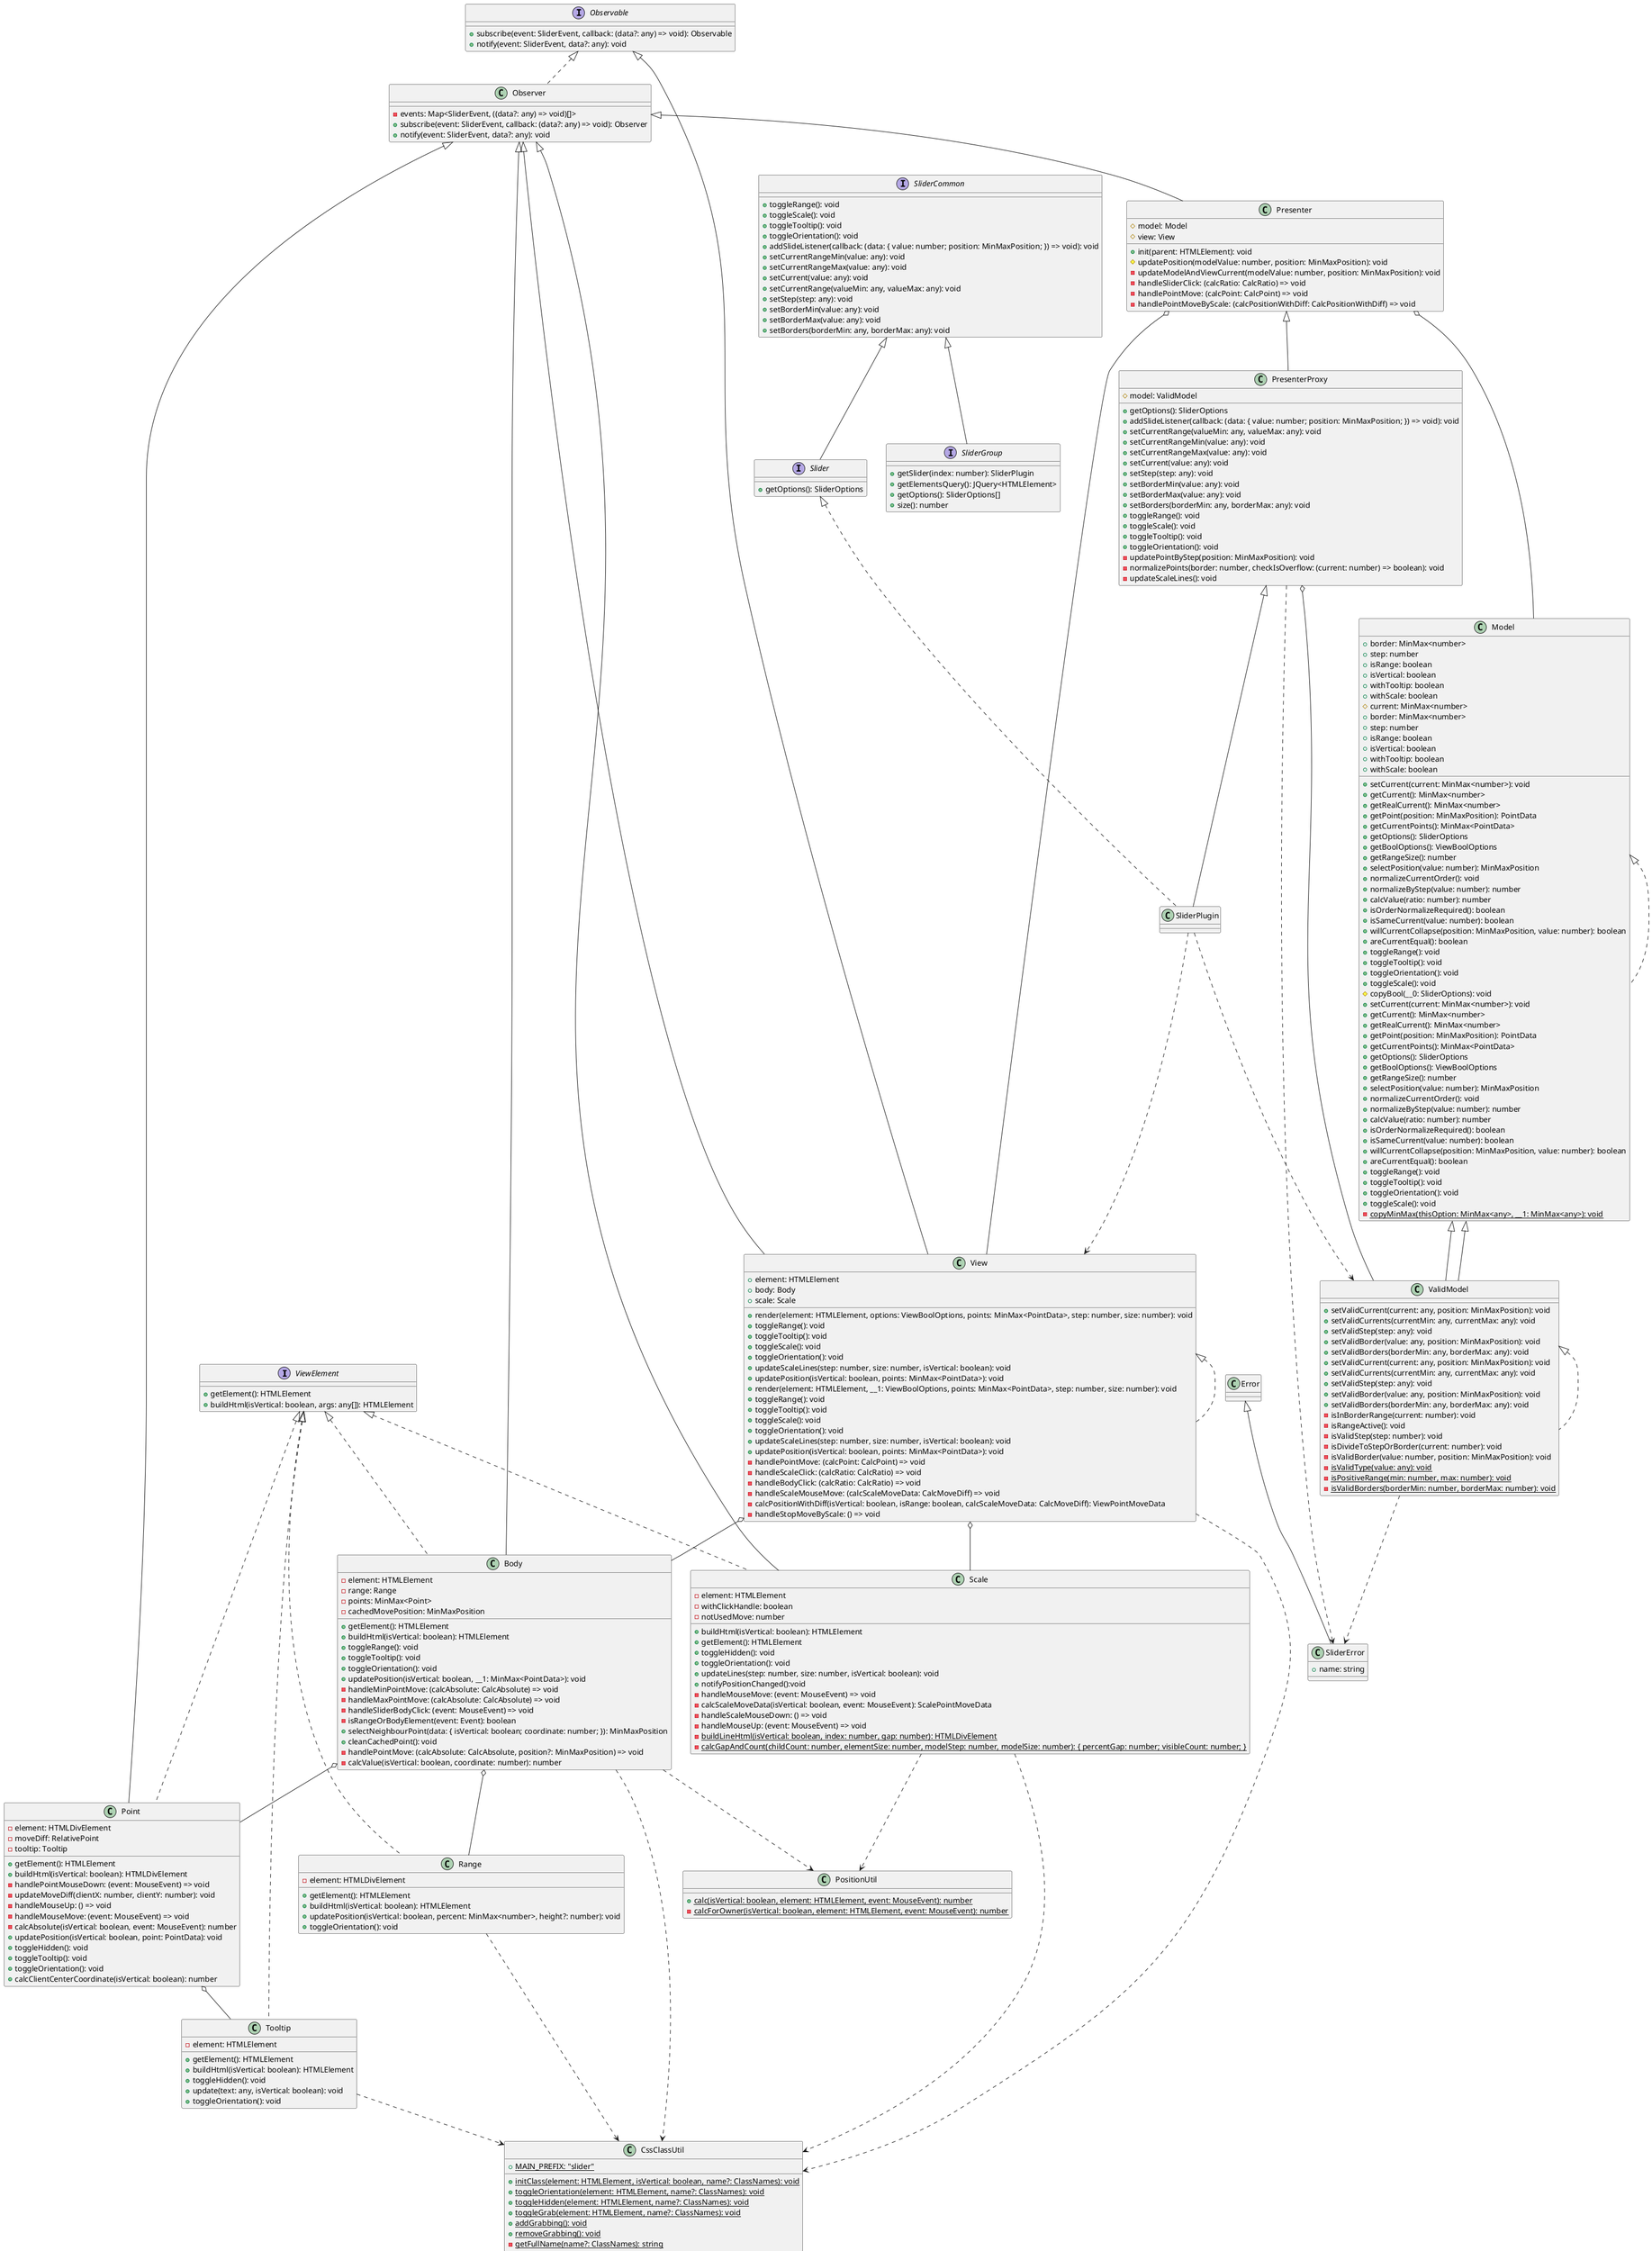 @startuml
interface ViewElement {
    +getElement(): HTMLElement
    +buildHtml(isVertical: boolean, args: any[]): HTMLElement
}
interface Observable {
    +subscribe(event: SliderEvent, callback: (data?: any) => void): Observable
    +notify(event: SliderEvent, data?: any): void
}
class Observer implements Observable {
    -events: Map<SliderEvent, ((data?: any) => void)[]>
    +subscribe(event: SliderEvent, callback: (data?: any) => void): Observer
    +notify(event: SliderEvent, data?: any): void
}
class CssClassUtil {
    +{static} MAIN_PREFIX: "slider"
    +{static} initClass(element: HTMLElement, isVertical: boolean, name?: ClassNames): void
    +{static} toggleOrientation(element: HTMLElement, name?: ClassNames): void
    +{static} toggleHidden(element: HTMLElement, name?: ClassNames): void
    +{static} toggleGrab(element: HTMLElement, name?: ClassNames): void
    +{static} addGrabbing(): void
    +{static} removeGrabbing(): void
    -{static} getFullName(name?: ClassNames): string
}
class PositionUtil {
    +{static} calc(isVertical: boolean, element: HTMLElement, event: MouseEvent): number
    -{static} calcForOwner(isVertical: boolean, element: HTMLElement, event: MouseEvent): number
}
class Scale extends Observer implements ViewElement {
    -element: HTMLElement
    -withClickHandle: boolean
    -notUsedMove: number
    +buildHtml(isVertical: boolean): HTMLElement
    +getElement(): HTMLElement
    +toggleHidden(): void
    +toggleOrientation(): void
    +updateLines(step: number, size: number, isVertical: boolean): void
    +notifyPositionChanged():void
    -handleMouseMove: (event: MouseEvent) => void
    -calcScaleMoveData(isVertical: boolean, event: MouseEvent): ScalePointMoveData
    -handleScaleMouseDown: () => void
    -handleMouseUp: (event: MouseEvent) => void
    -{static} buildLineHtml(isVertical: boolean, index: number, gap: number): HTMLDivElement
    -{static} calcGapAndCount(childCount: number, elementSize: number, modelStep: number, modelSize: number): { percentGap: number; visibleCount: number; }
}
class Tooltip implements ViewElement {
    -element: HTMLElement
    +getElement(): HTMLElement
    +buildHtml(isVertical: boolean): HTMLElement
    +toggleHidden(): void
    +update(text: any, isVertical: boolean): void
    +toggleOrientation(): void
}
class Point extends Observer implements ViewElement {
    -element: HTMLDivElement
    -moveDiff: RelativePoint
    -tooltip: Tooltip
    +getElement(): HTMLElement
    +buildHtml(isVertical: boolean): HTMLDivElement
    -handlePointMouseDown: (event: MouseEvent) => void
    -updateMoveDiff(clientX: number, clientY: number): void
    -handleMouseUp: () => void
    -handleMouseMove: (event: MouseEvent) => void
    -calcAbsolute(isVertical: boolean, event: MouseEvent): number
    +updatePosition(isVertical: boolean, point: PointData): void
    +toggleHidden(): void
    +toggleTooltip(): void
    +toggleOrientation(): void
    +calcClientCenterCoordinate(isVertical: boolean): number
}
class Range implements ViewElement {
    -element: HTMLDivElement
    +getElement(): HTMLElement
    +buildHtml(isVertical: boolean): HTMLElement
    +updatePosition(isVertical: boolean, percent: MinMax<number>, height?: number): void
    +toggleOrientation(): void
}
class Body extends Observer implements ViewElement {
    -element: HTMLElement
    -range: Range
    -points: MinMax<Point>
    -cachedMovePosition: MinMaxPosition
    +getElement(): HTMLElement
    +buildHtml(isVertical: boolean): HTMLElement
    +toggleRange(): void
    +toggleTooltip(): void
    +toggleOrientation(): void
    +updatePosition(isVertical: boolean, __1: MinMax<PointData>): void
    -handleMinPointMove: (calcAbsolute: CalcAbsolute) => void
    -handleMaxPointMove: (calcAbsolute: CalcAbsolute) => void
    -handleSliderBodyClick: (event: MouseEvent) => void
    -isRangeOrBodyElement(event: Event): boolean
    +selectNeighbourPoint(data: { isVertical: boolean; coordinate: number; }): MinMaxPosition
    +cleanCachedPoint(): void
    -handlePointMove: (calcAbsolute: CalcAbsolute, position?: MinMaxPosition) => void
    -calcValue(isVertical: boolean, coordinate: number): number
}
interface View extends Observable {
    +render(element: HTMLElement, options: ViewBoolOptions, points: MinMax<PointData>, step: number, size: number): void
    +toggleRange(): void
    +toggleTooltip(): void
    +toggleScale(): void
    +toggleOrientation(): void
    +updateScaleLines(step: number, size: number, isVertical: boolean): void
    +updatePosition(isVertical: boolean, points: MinMax<PointData>): void
}
class View extends Observer implements View {
    +element: HTMLElement
    +body: Body
    +scale: Scale
    +render(element: HTMLElement, __1: ViewBoolOptions, points: MinMax<PointData>, step: number, size: number): void
    +toggleRange(): void
    +toggleTooltip(): void
    +toggleScale(): void
    +toggleOrientation(): void
    +updateScaleLines(step: number, size: number, isVertical: boolean): void
    +updatePosition(isVertical: boolean, points: MinMax<PointData>): void
    -handlePointMove: (calcPoint: CalcPoint) => void
    -handleScaleClick: (calcRatio: CalcRatio) => void
    -handleBodyClick: (calcRatio: CalcRatio) => void
    -handleScaleMouseMove: (calcScaleMoveData: CalcMoveDiff) => void
    -calcPositionWithDiff(isVertical: boolean, isRange: boolean, calcScaleMoveData: CalcMoveDiff): ViewPointMoveData
    -handleStopMoveByScale: () => void
}
interface Model {
    +border: MinMax<number>
    +step: number
    +isRange: boolean
    +isVertical: boolean
    +withTooltip: boolean
    +withScale: boolean
    +setCurrent(current: MinMax<number>): void
    +getCurrent(): MinMax<number>
    +getRealCurrent(): MinMax<number>
    +getPoint(position: MinMaxPosition): PointData
    +getCurrentPoints(): MinMax<PointData>
    +getOptions(): SliderOptions
    +getBoolOptions(): ViewBoolOptions
    +getRangeSize(): number
    +selectPosition(value: number): MinMaxPosition
    +normalizeCurrentOrder(): void
    +normalizeByStep(value: number): number
    +calcValue(ratio: number): number
    +isOrderNormalizeRequired(): boolean
    +isSameCurrent(value: number): boolean
    +willCurrentCollapse(position: MinMaxPosition, value: number): boolean
    +areCurrentEqual(): boolean
    +toggleRange(): void
    +toggleTooltip(): void
    +toggleOrientation(): void
    +toggleScale(): void
}
class Model implements Model {
    #current: MinMax<number>
    +border: MinMax<number>
    +step: number
    +isRange: boolean
    +isVertical: boolean
    +withTooltip: boolean
    +withScale: boolean
    #copyBool(__0: SliderOptions): void
    +setCurrent(current: MinMax<number>): void
    +getCurrent(): MinMax<number>
    +getRealCurrent(): MinMax<number>
    +getPoint(position: MinMaxPosition): PointData
    +getCurrentPoints(): MinMax<PointData>
    +getOptions(): SliderOptions
    +getBoolOptions(): ViewBoolOptions
    +getRangeSize(): number
    +selectPosition(value: number): MinMaxPosition
    +normalizeCurrentOrder(): void
    +normalizeByStep(value: number): number
    +calcValue(ratio: number): number
    +isOrderNormalizeRequired(): boolean
    +isSameCurrent(value: number): boolean
    +willCurrentCollapse(position: MinMaxPosition, value: number): boolean
    +areCurrentEqual(): boolean
    +toggleRange(): void
    +toggleTooltip(): void
    +toggleOrientation(): void
    +toggleScale(): void
    -{static} copyMinMax(thisOption: MinMax<any>, __1: MinMax<any>): void
}
class SliderError extends Error {
    +name: string
}
class Presenter extends Observer {
    #model: Model
    #view: View
    +init(parent: HTMLElement): void
    #updatePosition(modelValue: number, position: MinMaxPosition): void
    -updateModelAndViewCurrent(modelValue: number, position: MinMaxPosition): void
    -handleSliderClick: (calcRatio: CalcRatio) => void
    -handlePointMove: (calcPoint: CalcPoint) => void
    -handlePointMoveByScale: (calcPositionWithDiff: CalcPositionWithDiff) => void
}
interface ValidModel extends Model {
    +setValidCurrent(current: any, position: MinMaxPosition): void
    +setValidCurrents(currentMin: any, currentMax: any): void
    +setValidStep(step: any): void
    +setValidBorder(value: any, position: MinMaxPosition): void
    +setValidBorders(borderMin: any, borderMax: any): void
}
class PresenterProxy extends Presenter {
    #model: ValidModel
    +getOptions(): SliderOptions
    +addSlideListener(callback: (data: { value: number; position: MinMaxPosition; }) => void): void
    +setCurrentRange(valueMin: any, valueMax: any): void
    +setCurrentRangeMin(value: any): void
    +setCurrentRangeMax(value: any): void
    +setCurrent(value: any): void
    +setStep(step: any): void
    +setBorderMin(value: any): void
    +setBorderMax(value: any): void
    +setBorders(borderMin: any, borderMax: any): void
    +toggleRange(): void
    +toggleScale(): void
    +toggleTooltip(): void
    +toggleOrientation(): void
    -updatePointByStep(position: MinMaxPosition): void
    -normalizePoints(border: number, checkIsOverflow: (current: number) => boolean): void
    -updateScaleLines(): void
}
class ValidModel extends Model implements ValidModel {
    +setValidCurrent(current: any, position: MinMaxPosition): void
    +setValidCurrents(currentMin: any, currentMax: any): void
    +setValidStep(step: any): void
    +setValidBorder(value: any, position: MinMaxPosition): void
    +setValidBorders(borderMin: any, borderMax: any): void
    -isInBorderRange(current: number): void
    -isRangeActive(): void
    -isValidStep(step: number): void
    -isDivideToStepOrBorder(current: number): void
    -isValidBorder(value: number, position: MinMaxPosition): void
    -{static} isValidType(value: any): void
    -{static} isPositiveRange(min: number, max: number): void
    -{static} isValidBorders(borderMin: number, borderMax: number): void
}
class SliderPlugin extends PresenterProxy implements Slider
interface SliderCommon {
    +toggleRange(): void
    +toggleScale(): void
    +toggleTooltip(): void
    +toggleOrientation(): void
    +addSlideListener(callback: (data: { value: number; position: MinMaxPosition; }) => void): void
    +setCurrentRangeMin(value: any): void
    +setCurrentRangeMax(value: any): void
    +setCurrent(value: any): void
    +setCurrentRange(valueMin: any, valueMax: any): void
    +setStep(step: any): void
    +setBorderMin(value: any): void
    +setBorderMax(value: any): void
    +setBorders(borderMin: any, borderMax: any): void
}
interface Slider extends SliderCommon {
    +getOptions(): SliderOptions
}
interface SliderGroup extends SliderCommon {
    +getSlider(index: number): SliderPlugin
    +getElementsQuery(): JQuery<HTMLElement>
    +getOptions(): SliderOptions[]
    +size(): number
}

View..>CssClassUtil
Body..>CssClassUtil
Range..>CssClassUtil
Scale..>CssClassUtil
Tooltip..>CssClassUtil

Scale..>PositionUtil
Body..>PositionUtil

PresenterProxy..>SliderError
ValidModel..>SliderError

Presenter o-- Model
Presenter o-- View
PresenterProxy o-- ValidModel

SliderPlugin ..> ValidModel
SliderPlugin ..> View
View o-- Body
View o-- Scale
Body o-- Point
Body o-- Range
Point o-- Tooltip
@enduml
